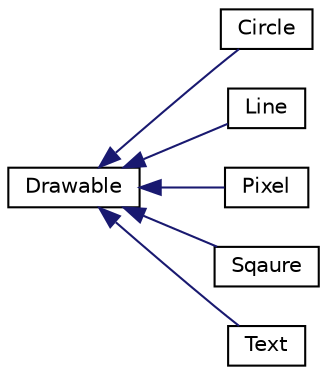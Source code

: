 digraph "Graphical Class Hierarchy"
{
  edge [fontname="Helvetica",fontsize="10",labelfontname="Helvetica",labelfontsize="10"];
  node [fontname="Helvetica",fontsize="10",shape=record];
  rankdir="LR";
  Node1 [label="Drawable",height=0.2,width=0.4,color="black", fillcolor="white", style="filled",URL="$class_drawable.html"];
  Node1 -> Node2 [dir="back",color="midnightblue",fontsize="10",style="solid",fontname="Helvetica"];
  Node2 [label="Circle",height=0.2,width=0.4,color="black", fillcolor="white", style="filled",URL="$class_circle.html"];
  Node1 -> Node3 [dir="back",color="midnightblue",fontsize="10",style="solid",fontname="Helvetica"];
  Node3 [label="Line",height=0.2,width=0.4,color="black", fillcolor="white", style="filled",URL="$class_line.html"];
  Node1 -> Node4 [dir="back",color="midnightblue",fontsize="10",style="solid",fontname="Helvetica"];
  Node4 [label="Pixel",height=0.2,width=0.4,color="black", fillcolor="white", style="filled",URL="$class_pixel.html"];
  Node1 -> Node5 [dir="back",color="midnightblue",fontsize="10",style="solid",fontname="Helvetica"];
  Node5 [label="Sqaure",height=0.2,width=0.4,color="black", fillcolor="white", style="filled",URL="$class_sqaure.html"];
  Node1 -> Node6 [dir="back",color="midnightblue",fontsize="10",style="solid",fontname="Helvetica"];
  Node6 [label="Text",height=0.2,width=0.4,color="black", fillcolor="white", style="filled",URL="$class_text.html"];
}
